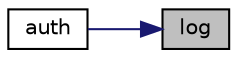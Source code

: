 digraph "log"
{
 // LATEX_PDF_SIZE
  edge [fontname="Helvetica",fontsize="10",labelfontname="Helvetica",labelfontsize="10"];
  node [fontname="Helvetica",fontsize="10",shape=record];
  rankdir="RL";
  Node1 [label="log",height=0.2,width=0.4,color="black", fillcolor="grey75", style="filled", fontcolor="black",tooltip=": check user's sign-in state to block using other functions if he's not in sign-in state"];
  Node1 -> Node2 [dir="back",color="midnightblue",fontsize="10",style="solid",fontname="Helvetica"];
  Node2 [label="auth",height=0.2,width=0.4,color="black", fillcolor="white", style="filled",URL="$account__doxygen_8c.html#a05c1b946e33de480386e2399620376a6",tooltip=": check the user is whether sign-in or not"];
}
